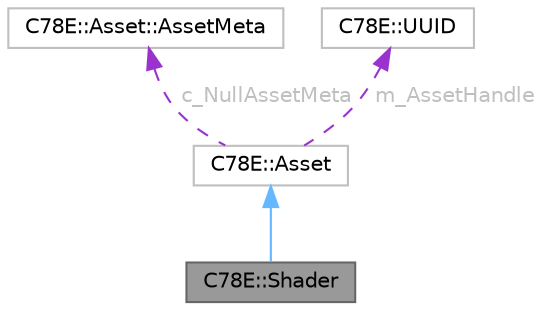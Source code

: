 digraph "C78E::Shader"
{
 // LATEX_PDF_SIZE
  bgcolor="transparent";
  edge [fontname=Helvetica,fontsize=10,labelfontname=Helvetica,labelfontsize=10];
  node [fontname=Helvetica,fontsize=10,shape=box,height=0.2,width=0.4];
  Node1 [id="Node000001",label="C78E::Shader",height=0.2,width=0.4,color="gray40", fillcolor="grey60", style="filled", fontcolor="black",tooltip=" "];
  Node2 -> Node1 [id="edge1_Node000001_Node000002",dir="back",color="steelblue1",style="solid",tooltip=" "];
  Node2 [id="Node000002",label="C78E::Asset",height=0.2,width=0.4,color="grey75", fillcolor="white", style="filled",URL="$da/d85/class_c78_e_1_1_asset.html",tooltip=" "];
  Node3 -> Node2 [id="edge2_Node000002_Node000003",dir="back",color="darkorchid3",style="dashed",tooltip=" ",label=" c_NullAssetMeta",fontcolor="grey" ];
  Node3 [id="Node000003",label="C78E::Asset::AssetMeta",height=0.2,width=0.4,color="grey75", fillcolor="white", style="filled",URL="$d2/d32/struct_c78_e_1_1_asset_1_1_asset_meta.html",tooltip=" "];
  Node4 -> Node2 [id="edge3_Node000002_Node000004",dir="back",color="darkorchid3",style="dashed",tooltip=" ",label=" m_AssetHandle",fontcolor="grey" ];
  Node4 [id="Node000004",label="C78E::UUID",height=0.2,width=0.4,color="grey75", fillcolor="white", style="filled",URL="$d9/daf/class_c78_e_1_1_u_u_i_d.html",tooltip=" "];
}
